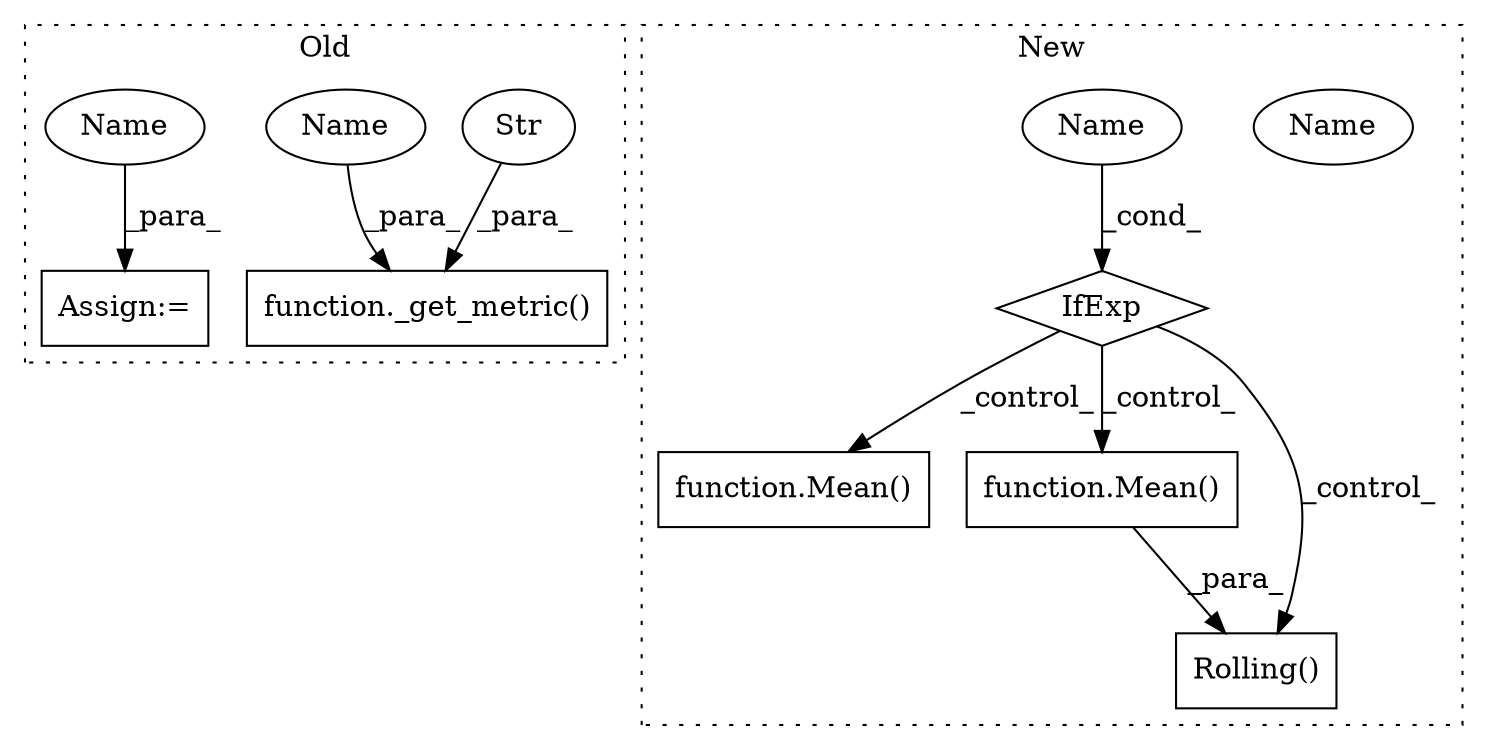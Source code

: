digraph G {
subgraph cluster0 {
1 [label="function._get_metric()" a="75" s="8314,8365" l="12,1" shape="box"];
5 [label="Str" a="66" s="8326" l="6" shape="ellipse"];
8 [label="Assign:=" a="68" s="8246" l="3" shape="box"];
10 [label="Name" a="87" s="8360" l="5" shape="ellipse"];
11 [label="Name" a="87" s="8249" l="5" shape="ellipse"];
label = "Old";
style="dotted";
}
subgraph cluster1 {
2 [label="function.Mean()" a="75" s="5800" l="6" shape="box"];
3 [label="Name" a="87" s="5782" l="12" shape="ellipse"];
4 [label="function.Mean()" a="75" s="5753" l="6" shape="box"];
6 [label="IfExp" a="51" s="5778,5794" l="4,6" shape="diamond"];
7 [label="Rolling()" a="75" s="5739,5777" l="14,1" shape="box"];
9 [label="Name" a="87" s="5782" l="12" shape="ellipse"];
label = "New";
style="dotted";
}
4 -> 7 [label="_para_"];
5 -> 1 [label="_para_"];
6 -> 7 [label="_control_"];
6 -> 2 [label="_control_"];
6 -> 4 [label="_control_"];
9 -> 6 [label="_cond_"];
10 -> 1 [label="_para_"];
11 -> 8 [label="_para_"];
}